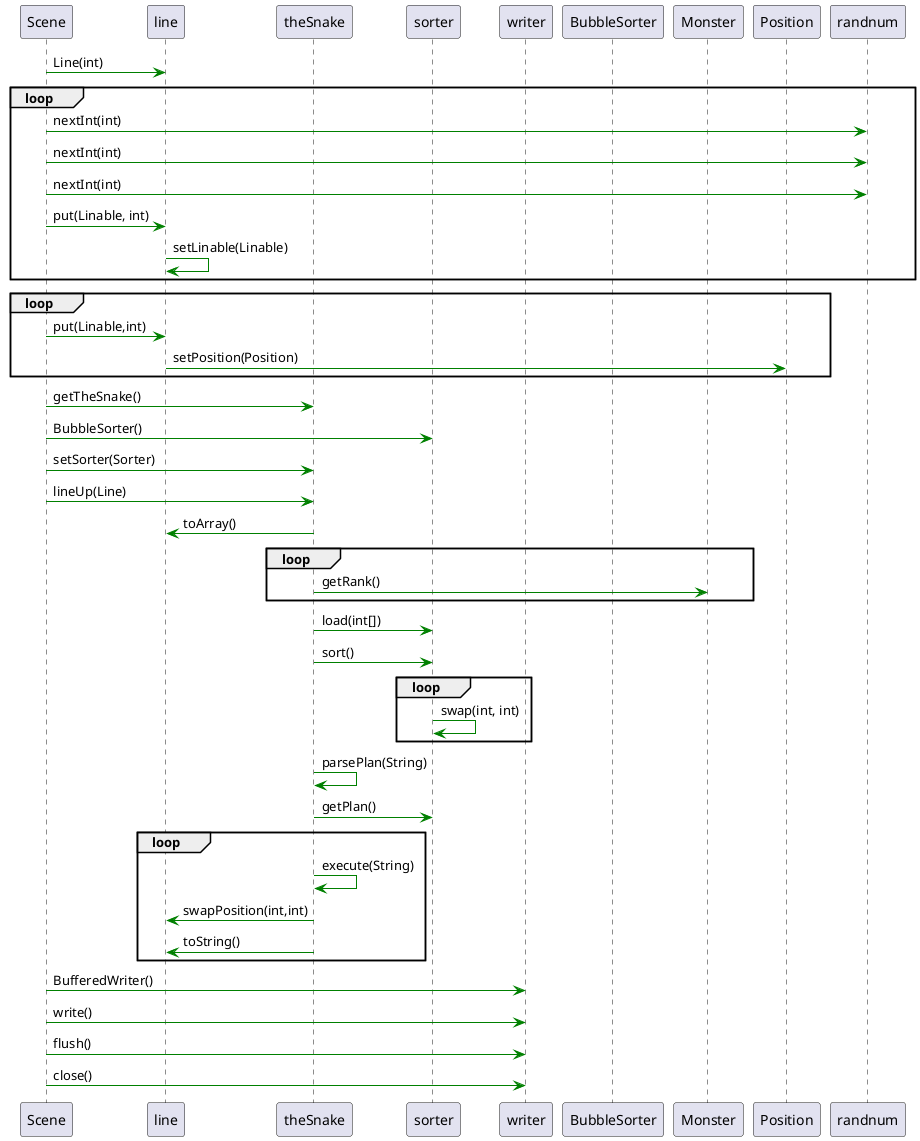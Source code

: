 @startuml 

participant       Scene 
participant       line  
participant       theSnake  
participant       sorter  
participant       writer  
participant       BubbleSorter  
participant       Monster
participant       Position    
participant       randnum

Scene -[#Green]> line : Line(int)

loop
    Scene -[#Green]> randnum : nextInt(int)
    Scene -[#Green]> randnum : nextInt(int)
    Scene -[#Green]> randnum : nextInt(int)
    Scene -[#Green]> line : put(Linable, int)
    line -[#Green]> line : setLinable(Linable)
end

loop
    Scene -[#Green]> line : put(Linable,int)
    line -[#Green]> Position : setPosition(Position)
end

Scene -[#Green]> theSnake : getTheSnake()

Scene -[#Green]> sorter : BubbleSorter()
Scene -[#Green]> theSnake : setSorter(Sorter)

Scene -[#Green]> theSnake : lineUp(Line)
theSnake -[#Green]> line : toArray()

loop 
    theSnake -[#Green]> Monster : getRank()
end

theSnake -[#Green]> sorter :load(int[]) 
theSnake -[#Green]> sorter :sort()

loop
    sorter-[#Green]> sorter: swap(int, int)
end

theSnake -[#Green]> theSnake: parsePlan(String)
theSnake -[#Green]> sorter :getPlan()

loop 
    theSnake -[#Green]> theSnake :execute(String)
    theSnake -[#Green]> line : swapPosition(int,int)
    theSnake -[#Green]> line : toString()
end


Scene -[#Green]> writer : BufferedWriter()
Scene -[#Green]> writer : write()
Scene -[#Green]> writer : flush()
Scene -[#Green]> writer : close()

@enduml

